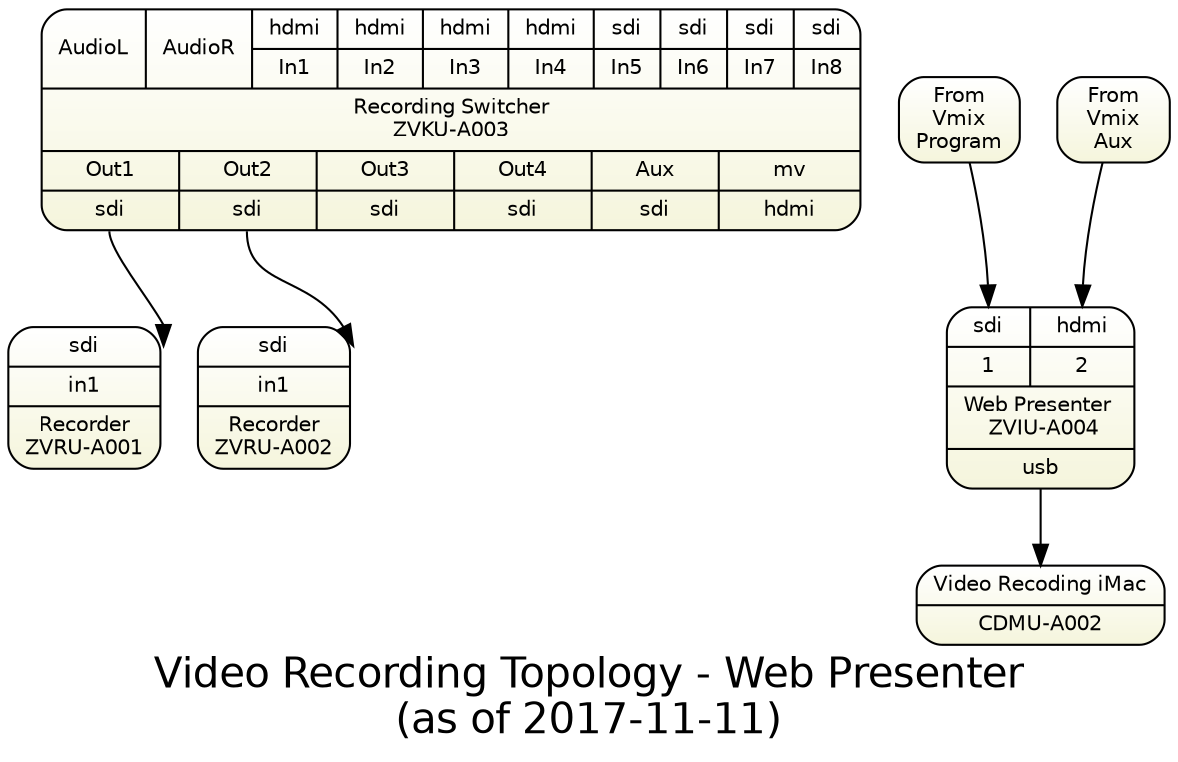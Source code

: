 digraph webpresenter { 
  
graph [overlap = true, fontsize = 20, 
      label="Video Recording Topology - Web Presenter\n(as of 2017-11-11)",
      fontname = Helvetica, bgcolor=white
      ]
 
node [shape = Mrecord style=filled , fillcolor="white:beige"  , fontsize = 10,
      gradientangle=270 fontname = Helvetica ]
      
rswitch [
  tooltip="BMD ATEM Television Studio Pro HD"

  label="{
    {{<al>AudioL}|{<ar>AudioR}|
      {<i1>hdmi|In1}|{<i2>hdmi|In2}|{<i3>hdmi|In3}|{<i4>hdmi|In4}
      |{<i5>sdi|In5}|{<i6>sdi|In6}|{<i7>sdi|In7}|{<i8>sdi|In8}}
      |Recording Switcher\nZVKU-A003|
      {{Out1|<o1>sdi}|{Out2|<o2>sdi}|{Out3|<o3>sdi}|{Out4|<o4>sdi}|{Aux|<aux>sdi}|{mv|<mv>hdmi}}
    }"
]

recorder1 [
  label="{
    <i1>sdi|in1
    |Recorder\nZVRU-A001 
    }"
  tooltip="BMD Hyperdeck Studio Mini"
]

recorder2 [
  label="{
    <i1>sdi|in1
    |Recorder\nZVRU-A002 
    }"
  tooltip="BMD Hyperdeck Studio Mini"
]

fromvmp [label="From\nVmix\nProgram"]
fromvma [label="From\nVmix\nAux"]

wp [label="{{ {<i1>sdi|1 }|{<i2>hdmi|2} }|{Web Presenter \n ZVIU-A004}|{<usb>usb}}"]

cdmua002 [label="{Video Recoding iMac|CDMU-A002}"]
 
fromvmp -> wp:i1
fromvma -> wp:i2
 
wp -> cdmua002
 
rswitch:o1 -> recorder1:i1 
rswitch:o2 -> recorder2:i1 
  
} 